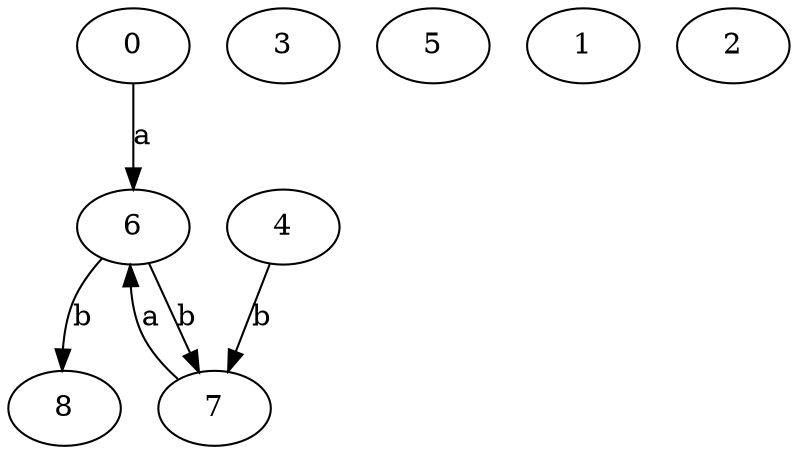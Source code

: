 strict digraph  {
0;
3;
4;
5;
1;
2;
6;
7;
8;
0 -> 6  [label=a];
4 -> 7  [label=b];
6 -> 7  [label=b];
6 -> 8  [label=b];
7 -> 6  [label=a];
}
